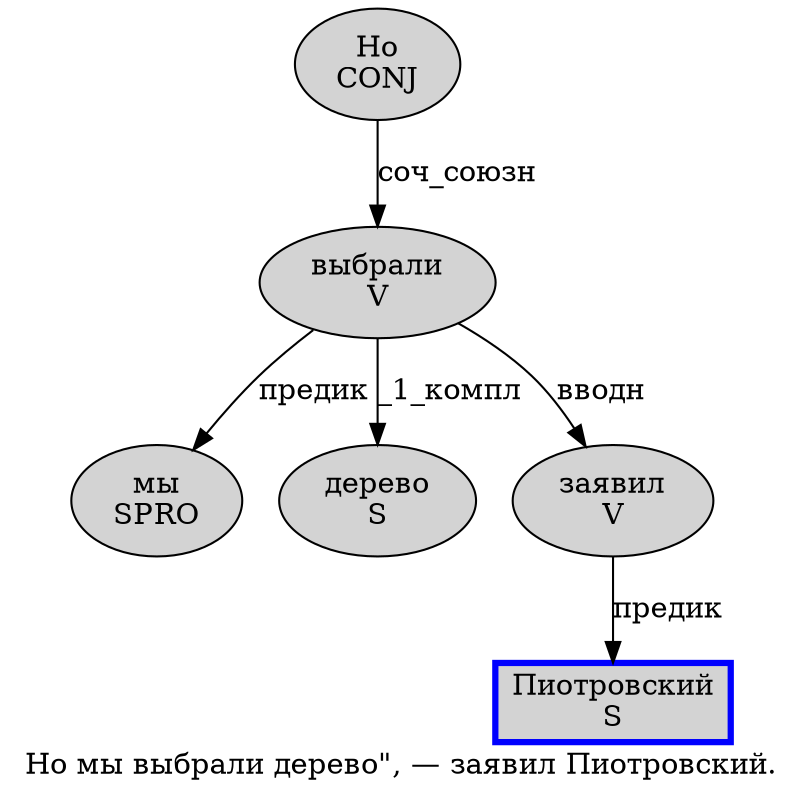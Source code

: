 digraph SENTENCE_806 {
	graph [label="Но мы выбрали дерево\", — заявил Пиотровский."]
	node [style=filled]
		0 [label="Но
CONJ" color="" fillcolor=lightgray penwidth=1 shape=ellipse]
		1 [label="мы
SPRO" color="" fillcolor=lightgray penwidth=1 shape=ellipse]
		2 [label="выбрали
V" color="" fillcolor=lightgray penwidth=1 shape=ellipse]
		3 [label="дерево
S" color="" fillcolor=lightgray penwidth=1 shape=ellipse]
		7 [label="заявил
V" color="" fillcolor=lightgray penwidth=1 shape=ellipse]
		8 [label="Пиотровский
S" color=blue fillcolor=lightgray penwidth=3 shape=box]
			2 -> 1 [label="предик"]
			2 -> 3 [label="_1_компл"]
			2 -> 7 [label="вводн"]
			0 -> 2 [label="соч_союзн"]
			7 -> 8 [label="предик"]
}